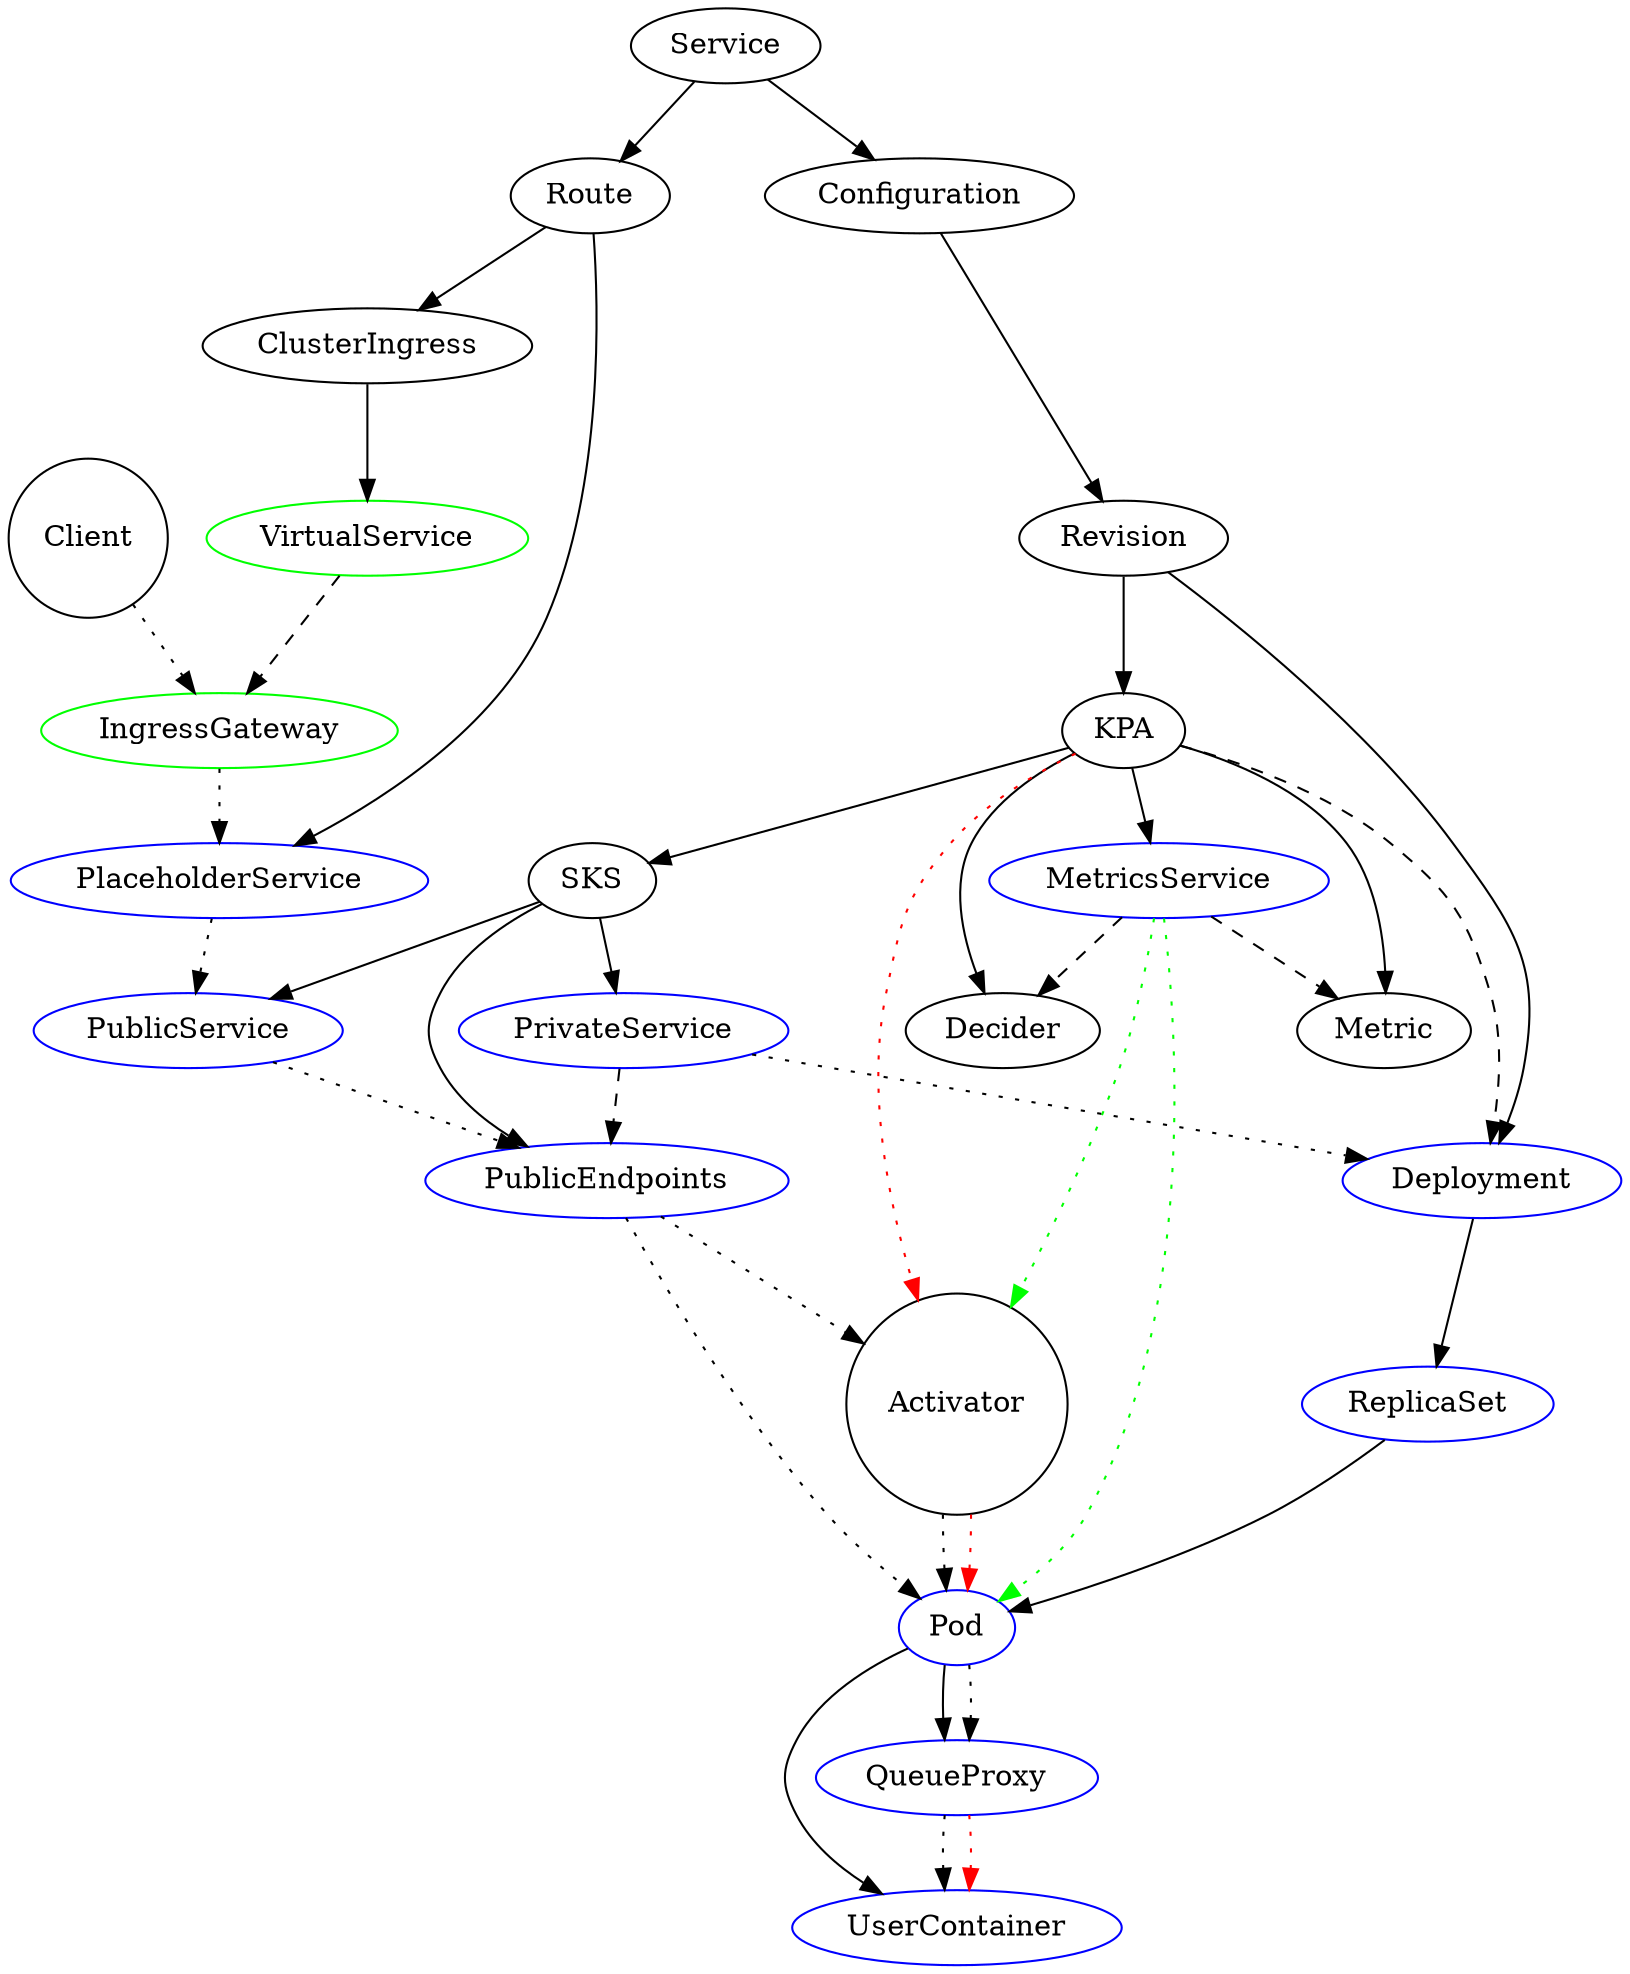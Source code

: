digraph TrafficGraph {
  Service -> Configuration
  Service -> Route

  Revision -> Deployment
  Revision -> KPA

  KPA -> SKS
  KPA -> MetricsService
  KPA -> Deployment [style=dashed]

  KPA -> Metric
  KPA -> Decider
  
  MetricsService -> Decider [style=dashed]
  MetricsService -> Metric [style=dashed]

  Route -> ClusterIngress
  Route -> PlaceholderService

  ClusterIngress -> VirtualService

  Configuration -> Revision

  SKS -> PublicService
  SKS -> PublicEndpoints
  SKS -> PrivateService

  Deployment -> ReplicaSet

  ReplicaSet -> Pod

  Pod -> UserContainer
  Pod -> QueueProxy

  VirtualService -> IngressGateway [style=dashed]

  PrivateService -> PublicEndpoints [style=dashed]

  // Traffic flow
  Client -> IngressGateway [style=dotted]
  IngressGateway -> PlaceholderService [style=dotted]
  PlaceholderService -> PublicService [style=dotted]
  PublicService -> PublicEndpoints [style=dotted]
  PublicEndpoints -> Pod [style=dotted]
  PublicEndpoints -> Activator [style=dotted]
  Activator -> Pod [style=dotted]
  Pod -> QueueProxy [style=dotted]
  QueueProxy -> UserContainer [style=dotted]

  PrivateService -> Deployment [style=dotted]

  // Probes
  KPA -> Activator [style=dotted,color=red]
  Activator -> Pod [style=dotted,color=red]
  QueueProxy -> UserContainer [style=dotted,color=red]

  // Scrape metrics
  MetricsService -> Pod [style=dotted,color=green]

  // Push metrics
  MetricsService  -> Activator [style=dotted,color=green]

  // Kubernetes
  Deployment [color=blue]
  ReplicaSet [color=blue]
  Pod [color=blue]
  PublicService [color=blue]
  PublicEndpoints [color=blue]
  PrivateService [color=blue]
  MetricsService [color=blue]
  PlaceholderService [color=blue]
  QueueProxy [color=blue]
  UserContainer [color=blue]

  // Istio
  VirtualService [color=green]
  IngressGateway [color=green]

  // Singleton
  Activator [shape=circle]
  Client [shape=circle]
}
